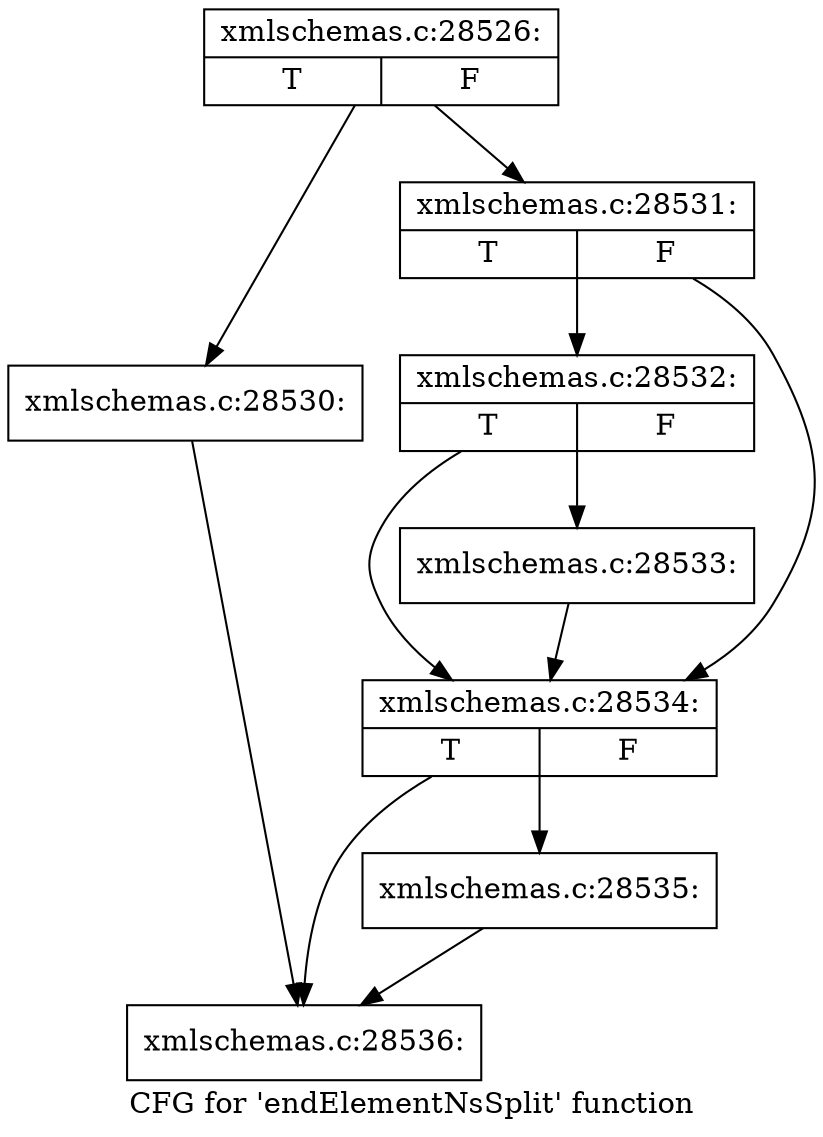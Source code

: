 digraph "CFG for 'endElementNsSplit' function" {
	label="CFG for 'endElementNsSplit' function";

	Node0x56e8590 [shape=record,label="{xmlschemas.c:28526:|{<s0>T|<s1>F}}"];
	Node0x56e8590 -> Node0x56ede50;
	Node0x56e8590 -> Node0x56edea0;
	Node0x56ede50 [shape=record,label="{xmlschemas.c:28530:}"];
	Node0x56ede50 -> Node0x56ef3e0;
	Node0x56edea0 [shape=record,label="{xmlschemas.c:28531:|{<s0>T|<s1>F}}"];
	Node0x56edea0 -> Node0x56ee2f0;
	Node0x56edea0 -> Node0x56ee2a0;
	Node0x56ee2f0 [shape=record,label="{xmlschemas.c:28532:|{<s0>T|<s1>F}}"];
	Node0x56ee2f0 -> Node0x56ee250;
	Node0x56ee2f0 -> Node0x56ee2a0;
	Node0x56ee250 [shape=record,label="{xmlschemas.c:28533:}"];
	Node0x56ee250 -> Node0x56ee2a0;
	Node0x56ee2a0 [shape=record,label="{xmlschemas.c:28534:|{<s0>T|<s1>F}}"];
	Node0x56ee2a0 -> Node0x56ef390;
	Node0x56ee2a0 -> Node0x56ef3e0;
	Node0x56ef390 [shape=record,label="{xmlschemas.c:28535:}"];
	Node0x56ef390 -> Node0x56ef3e0;
	Node0x56ef3e0 [shape=record,label="{xmlschemas.c:28536:}"];
}
